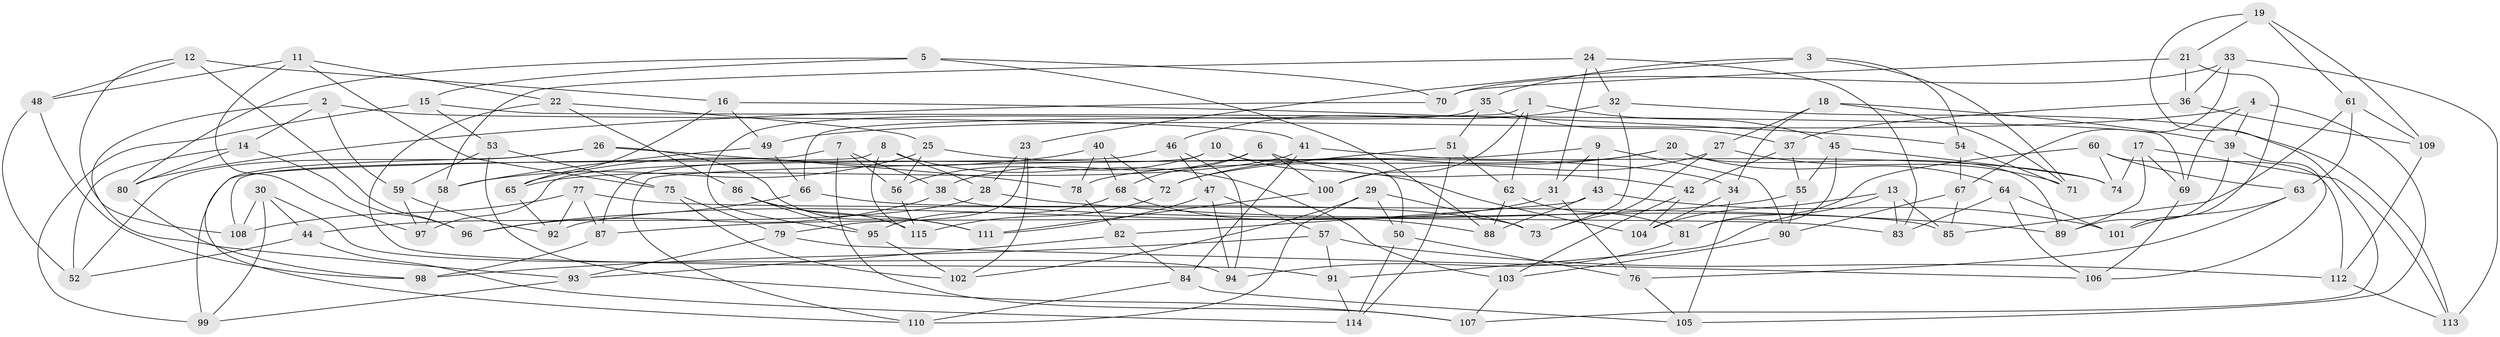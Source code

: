 // Generated by graph-tools (version 1.1) at 2025/16/03/09/25 04:16:15]
// undirected, 115 vertices, 230 edges
graph export_dot {
graph [start="1"]
  node [color=gray90,style=filled];
  1;
  2;
  3;
  4;
  5;
  6;
  7;
  8;
  9;
  10;
  11;
  12;
  13;
  14;
  15;
  16;
  17;
  18;
  19;
  20;
  21;
  22;
  23;
  24;
  25;
  26;
  27;
  28;
  29;
  30;
  31;
  32;
  33;
  34;
  35;
  36;
  37;
  38;
  39;
  40;
  41;
  42;
  43;
  44;
  45;
  46;
  47;
  48;
  49;
  50;
  51;
  52;
  53;
  54;
  55;
  56;
  57;
  58;
  59;
  60;
  61;
  62;
  63;
  64;
  65;
  66;
  67;
  68;
  69;
  70;
  71;
  72;
  73;
  74;
  75;
  76;
  77;
  78;
  79;
  80;
  81;
  82;
  83;
  84;
  85;
  86;
  87;
  88;
  89;
  90;
  91;
  92;
  93;
  94;
  95;
  96;
  97;
  98;
  99;
  100;
  101;
  102;
  103;
  104;
  105;
  106;
  107;
  108;
  109;
  110;
  111;
  112;
  113;
  114;
  115;
  1 -- 45;
  1 -- 66;
  1 -- 62;
  1 -- 100;
  2 -- 59;
  2 -- 41;
  2 -- 14;
  2 -- 93;
  3 -- 54;
  3 -- 71;
  3 -- 35;
  3 -- 23;
  4 -- 105;
  4 -- 39;
  4 -- 69;
  4 -- 49;
  5 -- 70;
  5 -- 15;
  5 -- 88;
  5 -- 80;
  6 -- 42;
  6 -- 38;
  6 -- 68;
  6 -- 100;
  7 -- 107;
  7 -- 56;
  7 -- 38;
  7 -- 99;
  8 -- 28;
  8 -- 115;
  8 -- 108;
  8 -- 103;
  9 -- 43;
  9 -- 110;
  9 -- 90;
  9 -- 31;
  10 -- 50;
  10 -- 87;
  10 -- 104;
  10 -- 56;
  11 -- 22;
  11 -- 75;
  11 -- 97;
  11 -- 48;
  12 -- 16;
  12 -- 96;
  12 -- 108;
  12 -- 48;
  13 -- 83;
  13 -- 104;
  13 -- 91;
  13 -- 85;
  14 -- 52;
  14 -- 96;
  14 -- 80;
  15 -- 69;
  15 -- 99;
  15 -- 53;
  16 -- 49;
  16 -- 65;
  16 -- 54;
  17 -- 113;
  17 -- 74;
  17 -- 69;
  17 -- 89;
  18 -- 39;
  18 -- 71;
  18 -- 27;
  18 -- 34;
  19 -- 61;
  19 -- 109;
  19 -- 107;
  19 -- 21;
  20 -- 72;
  20 -- 78;
  20 -- 89;
  20 -- 64;
  21 -- 36;
  21 -- 70;
  21 -- 101;
  22 -- 91;
  22 -- 86;
  22 -- 25;
  23 -- 79;
  23 -- 28;
  23 -- 102;
  24 -- 32;
  24 -- 83;
  24 -- 31;
  24 -- 58;
  25 -- 58;
  25 -- 56;
  25 -- 34;
  26 -- 111;
  26 -- 52;
  26 -- 110;
  26 -- 78;
  27 -- 73;
  27 -- 71;
  27 -- 100;
  28 -- 44;
  28 -- 89;
  29 -- 110;
  29 -- 102;
  29 -- 50;
  29 -- 73;
  30 -- 99;
  30 -- 44;
  30 -- 94;
  30 -- 108;
  31 -- 92;
  31 -- 76;
  32 -- 46;
  32 -- 73;
  32 -- 113;
  33 -- 70;
  33 -- 67;
  33 -- 36;
  33 -- 113;
  34 -- 105;
  34 -- 104;
  35 -- 51;
  35 -- 37;
  35 -- 95;
  36 -- 109;
  36 -- 37;
  37 -- 55;
  37 -- 42;
  38 -- 83;
  38 -- 96;
  39 -- 106;
  39 -- 89;
  40 -- 65;
  40 -- 78;
  40 -- 72;
  40 -- 68;
  41 -- 74;
  41 -- 65;
  41 -- 84;
  42 -- 104;
  42 -- 103;
  43 -- 88;
  43 -- 82;
  43 -- 101;
  44 -- 52;
  44 -- 114;
  45 -- 74;
  45 -- 81;
  45 -- 55;
  46 -- 47;
  46 -- 97;
  46 -- 94;
  47 -- 111;
  47 -- 94;
  47 -- 57;
  48 -- 52;
  48 -- 98;
  49 -- 58;
  49 -- 66;
  50 -- 114;
  50 -- 76;
  51 -- 72;
  51 -- 62;
  51 -- 114;
  53 -- 59;
  53 -- 107;
  53 -- 75;
  54 -- 67;
  54 -- 71;
  55 -- 90;
  55 -- 87;
  56 -- 115;
  57 -- 98;
  57 -- 112;
  57 -- 91;
  58 -- 97;
  59 -- 92;
  59 -- 97;
  60 -- 63;
  60 -- 81;
  60 -- 74;
  60 -- 112;
  61 -- 109;
  61 -- 85;
  61 -- 63;
  62 -- 81;
  62 -- 88;
  63 -- 101;
  63 -- 76;
  64 -- 106;
  64 -- 83;
  64 -- 101;
  65 -- 92;
  66 -- 96;
  66 -- 73;
  67 -- 90;
  67 -- 85;
  68 -- 88;
  68 -- 95;
  69 -- 106;
  70 -- 80;
  72 -- 115;
  75 -- 79;
  75 -- 102;
  76 -- 105;
  77 -- 87;
  77 -- 108;
  77 -- 85;
  77 -- 92;
  78 -- 82;
  79 -- 106;
  79 -- 93;
  80 -- 98;
  81 -- 94;
  82 -- 84;
  82 -- 93;
  84 -- 105;
  84 -- 110;
  86 -- 115;
  86 -- 95;
  86 -- 111;
  87 -- 98;
  90 -- 103;
  91 -- 114;
  93 -- 99;
  95 -- 102;
  100 -- 111;
  103 -- 107;
  109 -- 112;
  112 -- 113;
}
